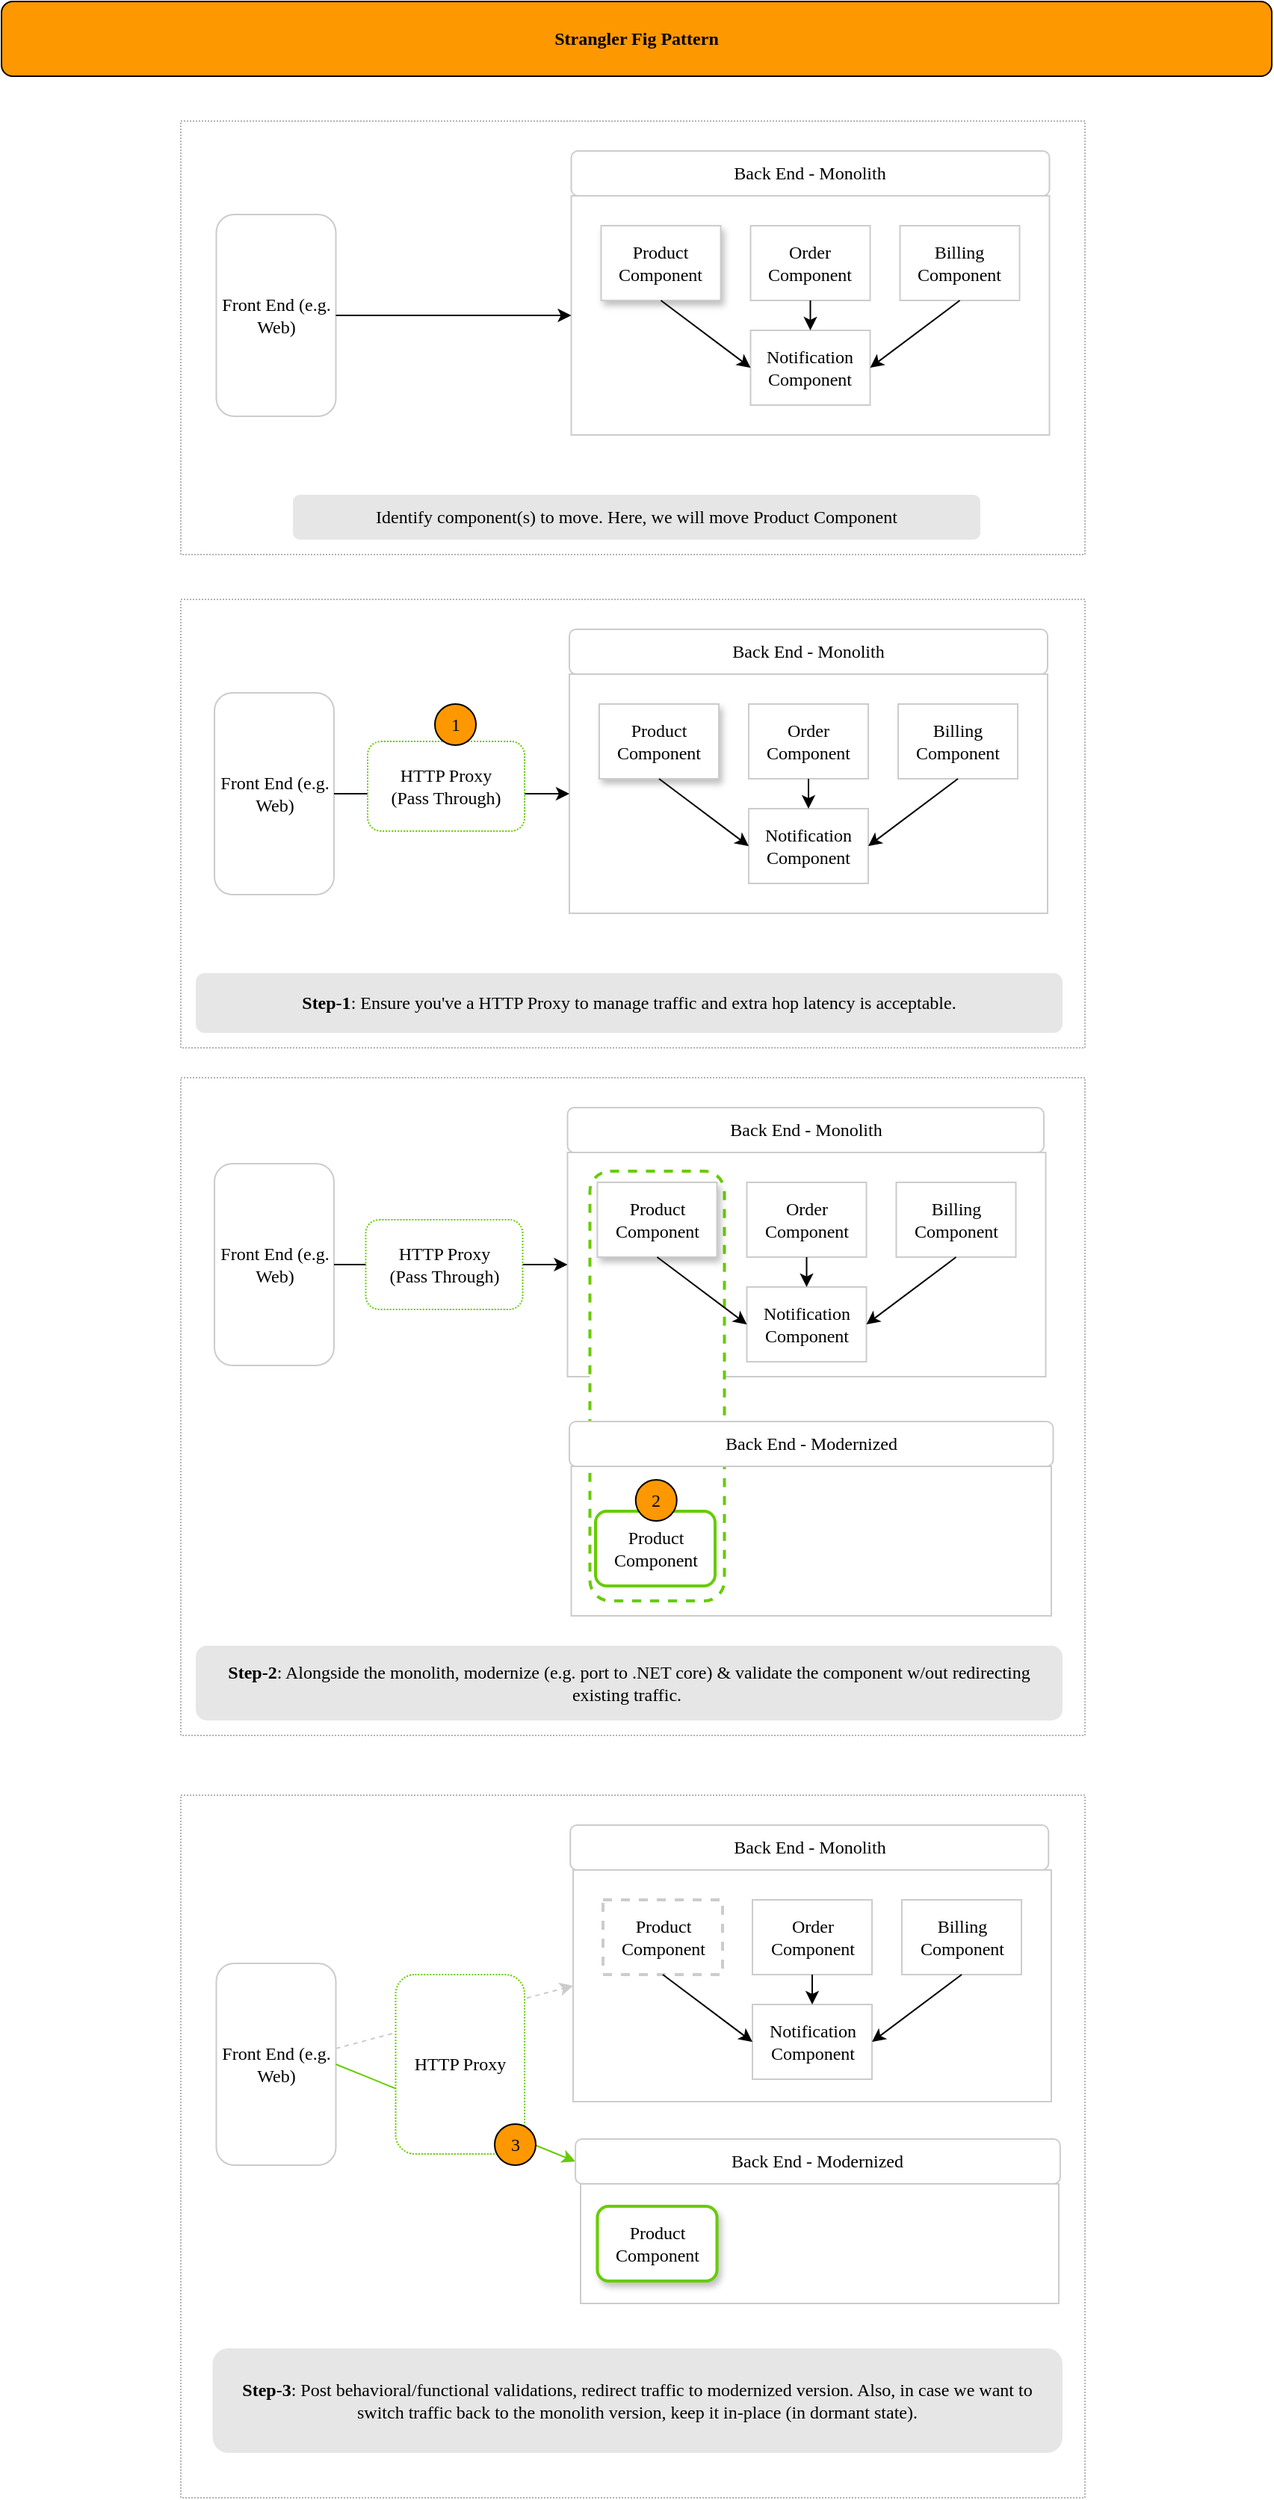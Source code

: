 <mxfile version="19.0.3" type="device" pages="2"><diagram id="A56E2FRzg1J_WpSR-TdX" name="Strangler Fig"><mxGraphModel dx="1034" dy="820" grid="1" gridSize="10" guides="1" tooltips="1" connect="1" arrows="1" fold="1" page="1" pageScale="1" pageWidth="850" pageHeight="1100" math="0" shadow="0"><root><mxCell id="0"/><mxCell id="1" parent="0"/><mxCell id="nzpVo-MvLn8j6ytBCN_E-132" value="" style="rounded=0;whiteSpace=wrap;html=1;strokeColor=#B3B3B3;fillColor=default;strokeWidth=1;dashed=1;dashPattern=1 1;shadow=0;fontFamily=Verdana;perimeterSpacing=0;" parent="1" vertex="1"><mxGeometry x="120" y="1200" width="605" height="470" as="geometry"/></mxCell><mxCell id="nzpVo-MvLn8j6ytBCN_E-109" value="" style="rounded=0;whiteSpace=wrap;html=1;strokeColor=#B3B3B3;fillColor=default;strokeWidth=1;dashed=1;dashPattern=1 1;shadow=0;fontFamily=Verdana;" parent="1" vertex="1"><mxGeometry x="120" y="720" width="605" height="440" as="geometry"/></mxCell><mxCell id="nzpVo-MvLn8j6ytBCN_E-110" value="" style="rounded=0;whiteSpace=wrap;html=1;strokeColor=#CCCCCC;fontFamily=Verdana;" parent="1" vertex="1"><mxGeometry x="378.75" y="770" width="320" height="150" as="geometry"/></mxCell><mxCell id="nzpVo-MvLn8j6ytBCN_E-123" value="" style="rounded=0;whiteSpace=wrap;html=1;strokeColor=#CCCCCC;shadow=0;strokeWidth=1;fontFamily=Verdana;" parent="1" vertex="1"><mxGeometry x="381.25" y="980" width="321.25" height="100" as="geometry"/></mxCell><mxCell id="nzpVo-MvLn8j6ytBCN_E-150" value="" style="rounded=1;whiteSpace=wrap;html=1;shadow=0;dashed=1;strokeColor=#66CC00;strokeWidth=2;fillColor=default;rotation=0;fontFamily=Verdana;" parent="1" vertex="1"><mxGeometry x="393.75" y="782.5" width="90" height="287.5" as="geometry"/></mxCell><mxCell id="nzpVo-MvLn8j6ytBCN_E-16" value="" style="rounded=0;whiteSpace=wrap;html=1;strokeColor=#B3B3B3;fillColor=default;strokeWidth=1;dashed=1;dashPattern=1 1;shadow=0;fontFamily=Verdana;" parent="1" vertex="1"><mxGeometry x="120" y="80" width="605" height="290" as="geometry"/></mxCell><mxCell id="nzpVo-MvLn8j6ytBCN_E-5" value="" style="rounded=0;whiteSpace=wrap;html=1;strokeColor=#CCCCCC;fontFamily=Verdana;" parent="1" vertex="1"><mxGeometry x="381.25" y="130" width="320" height="160" as="geometry"/></mxCell><mxCell id="nzpVo-MvLn8j6ytBCN_E-1" value="Strangler Fig Pattern" style="rounded=1;whiteSpace=wrap;html=1;fontStyle=1;fillColor=#FE9800;fontFamily=Verdana;" parent="1" vertex="1"><mxGeometry width="850" height="50" as="geometry"/></mxCell><mxCell id="nzpVo-MvLn8j6ytBCN_E-4" value="Front End (e.g. Web)" style="text;html=1;strokeColor=#CCCCCC;fillColor=default;align=center;verticalAlign=middle;whiteSpace=wrap;rounded=1;shadow=0;fontFamily=Verdana;" parent="1" vertex="1"><mxGeometry x="143.75" y="142.5" width="80" height="135" as="geometry"/></mxCell><mxCell id="nzpVo-MvLn8j6ytBCN_E-6" value="Back End - Monolith" style="text;html=1;strokeColor=#CCCCCC;fillColor=default;align=center;verticalAlign=middle;whiteSpace=wrap;rounded=1;shadow=0;fontFamily=Verdana;" parent="1" vertex="1"><mxGeometry x="381.25" y="100" width="320" height="30" as="geometry"/></mxCell><mxCell id="nzpVo-MvLn8j6ytBCN_E-9" value="Product Component" style="rounded=0;whiteSpace=wrap;html=1;strokeColor=#CCCCCC;fillColor=default;shadow=1;fontFamily=Verdana;" parent="1" vertex="1"><mxGeometry x="401.25" y="150" width="80" height="50" as="geometry"/></mxCell><mxCell id="nzpVo-MvLn8j6ytBCN_E-10" value="Order Component" style="rounded=0;whiteSpace=wrap;html=1;strokeColor=#CCCCCC;fillColor=default;fontFamily=Verdana;" parent="1" vertex="1"><mxGeometry x="501.25" y="150" width="80" height="50" as="geometry"/></mxCell><mxCell id="nzpVo-MvLn8j6ytBCN_E-11" value="Billing Component" style="rounded=0;whiteSpace=wrap;html=1;strokeColor=#CCCCCC;fillColor=default;fontFamily=Verdana;" parent="1" vertex="1"><mxGeometry x="601.25" y="150" width="80" height="50" as="geometry"/></mxCell><mxCell id="nzpVo-MvLn8j6ytBCN_E-12" value="Notification Component" style="rounded=0;whiteSpace=wrap;html=1;strokeColor=#CCCCCC;fillColor=default;fontFamily=Verdana;" parent="1" vertex="1"><mxGeometry x="501.25" y="220" width="80" height="50" as="geometry"/></mxCell><mxCell id="nzpVo-MvLn8j6ytBCN_E-13" value="" style="endArrow=classic;html=1;rounded=0;exitX=0.5;exitY=1;exitDx=0;exitDy=0;entryX=0;entryY=0.5;entryDx=0;entryDy=0;fontFamily=Verdana;" parent="1" source="nzpVo-MvLn8j6ytBCN_E-9" target="nzpVo-MvLn8j6ytBCN_E-12" edge="1"><mxGeometry width="50" height="50" relative="1" as="geometry"><mxPoint x="421.25" y="260" as="sourcePoint"/><mxPoint x="471.25" y="210" as="targetPoint"/></mxGeometry></mxCell><mxCell id="nzpVo-MvLn8j6ytBCN_E-14" value="" style="endArrow=classic;html=1;rounded=0;exitX=0.5;exitY=1;exitDx=0;exitDy=0;entryX=0.5;entryY=0;entryDx=0;entryDy=0;fontFamily=Verdana;" parent="1" source="nzpVo-MvLn8j6ytBCN_E-10" target="nzpVo-MvLn8j6ytBCN_E-12" edge="1"><mxGeometry width="50" height="50" relative="1" as="geometry"><mxPoint x="451.25" y="210" as="sourcePoint"/><mxPoint x="511.25" y="255" as="targetPoint"/></mxGeometry></mxCell><mxCell id="nzpVo-MvLn8j6ytBCN_E-15" value="" style="endArrow=classic;html=1;rounded=0;exitX=0.5;exitY=1;exitDx=0;exitDy=0;entryX=1;entryY=0.5;entryDx=0;entryDy=0;fontFamily=Verdana;" parent="1" source="nzpVo-MvLn8j6ytBCN_E-11" target="nzpVo-MvLn8j6ytBCN_E-12" edge="1"><mxGeometry width="50" height="50" relative="1" as="geometry"><mxPoint x="451.25" y="210" as="sourcePoint"/><mxPoint x="511.25" y="255" as="targetPoint"/></mxGeometry></mxCell><mxCell id="nzpVo-MvLn8j6ytBCN_E-19" value="" style="endArrow=classic;html=1;rounded=0;entryX=0;entryY=0.5;entryDx=0;entryDy=0;exitX=1;exitY=0.5;exitDx=0;exitDy=0;fontFamily=Verdana;" parent="1" source="nzpVo-MvLn8j6ytBCN_E-4" target="nzpVo-MvLn8j6ytBCN_E-5" edge="1"><mxGeometry width="50" height="50" relative="1" as="geometry"><mxPoint x="281.25" y="160" as="sourcePoint"/><mxPoint x="503.75" y="215" as="targetPoint"/></mxGeometry></mxCell><mxCell id="nzpVo-MvLn8j6ytBCN_E-95" value="" style="rounded=0;whiteSpace=wrap;html=1;strokeColor=#B3B3B3;fillColor=default;strokeWidth=1;dashed=1;dashPattern=1 1;shadow=0;fontFamily=Verdana;" parent="1" vertex="1"><mxGeometry x="120" y="400" width="605" height="300" as="geometry"/></mxCell><mxCell id="nzpVo-MvLn8j6ytBCN_E-96" value="" style="rounded=0;whiteSpace=wrap;html=1;strokeColor=#CCCCCC;fontFamily=Verdana;" parent="1" vertex="1"><mxGeometry x="380" y="450" width="320" height="160" as="geometry"/></mxCell><mxCell id="nzpVo-MvLn8j6ytBCN_E-97" value="Front End (e.g. Web)" style="text;html=1;strokeColor=#CCCCCC;fillColor=default;align=center;verticalAlign=middle;whiteSpace=wrap;rounded=1;shadow=0;fontFamily=Verdana;" parent="1" vertex="1"><mxGeometry x="142.5" y="462.5" width="80" height="135" as="geometry"/></mxCell><mxCell id="nzpVo-MvLn8j6ytBCN_E-98" value="Back End - Monolith" style="text;html=1;strokeColor=#CCCCCC;fillColor=default;align=center;verticalAlign=middle;whiteSpace=wrap;rounded=1;shadow=0;fontFamily=Verdana;" parent="1" vertex="1"><mxGeometry x="380" y="420" width="320" height="30" as="geometry"/></mxCell><mxCell id="nzpVo-MvLn8j6ytBCN_E-99" value="Product Component" style="rounded=0;whiteSpace=wrap;html=1;strokeColor=#CCCCCC;fillColor=default;shadow=1;fontFamily=Verdana;" parent="1" vertex="1"><mxGeometry x="400" y="470" width="80" height="50" as="geometry"/></mxCell><mxCell id="nzpVo-MvLn8j6ytBCN_E-100" value="Order Component" style="rounded=0;whiteSpace=wrap;html=1;strokeColor=#CCCCCC;fillColor=default;fontFamily=Verdana;" parent="1" vertex="1"><mxGeometry x="500" y="470" width="80" height="50" as="geometry"/></mxCell><mxCell id="nzpVo-MvLn8j6ytBCN_E-101" value="Billing Component" style="rounded=0;whiteSpace=wrap;html=1;strokeColor=#CCCCCC;fillColor=default;fontFamily=Verdana;" parent="1" vertex="1"><mxGeometry x="600" y="470" width="80" height="50" as="geometry"/></mxCell><mxCell id="nzpVo-MvLn8j6ytBCN_E-102" value="Notification Component" style="rounded=0;whiteSpace=wrap;html=1;strokeColor=#CCCCCC;fillColor=default;fontFamily=Verdana;" parent="1" vertex="1"><mxGeometry x="500" y="540" width="80" height="50" as="geometry"/></mxCell><mxCell id="nzpVo-MvLn8j6ytBCN_E-103" value="" style="endArrow=classic;html=1;rounded=0;exitX=0.5;exitY=1;exitDx=0;exitDy=0;entryX=0;entryY=0.5;entryDx=0;entryDy=0;fontFamily=Verdana;" parent="1" source="nzpVo-MvLn8j6ytBCN_E-99" target="nzpVo-MvLn8j6ytBCN_E-102" edge="1"><mxGeometry width="50" height="50" relative="1" as="geometry"><mxPoint x="420" y="580" as="sourcePoint"/><mxPoint x="470" y="530" as="targetPoint"/></mxGeometry></mxCell><mxCell id="nzpVo-MvLn8j6ytBCN_E-104" value="" style="endArrow=classic;html=1;rounded=0;exitX=0.5;exitY=1;exitDx=0;exitDy=0;entryX=0.5;entryY=0;entryDx=0;entryDy=0;fontFamily=Verdana;" parent="1" source="nzpVo-MvLn8j6ytBCN_E-100" target="nzpVo-MvLn8j6ytBCN_E-102" edge="1"><mxGeometry width="50" height="50" relative="1" as="geometry"><mxPoint x="450" y="530" as="sourcePoint"/><mxPoint x="510" y="575" as="targetPoint"/></mxGeometry></mxCell><mxCell id="nzpVo-MvLn8j6ytBCN_E-105" value="" style="endArrow=classic;html=1;rounded=0;exitX=0.5;exitY=1;exitDx=0;exitDy=0;entryX=1;entryY=0.5;entryDx=0;entryDy=0;fontFamily=Verdana;" parent="1" source="nzpVo-MvLn8j6ytBCN_E-101" target="nzpVo-MvLn8j6ytBCN_E-102" edge="1"><mxGeometry width="50" height="50" relative="1" as="geometry"><mxPoint x="450" y="530" as="sourcePoint"/><mxPoint x="510" y="575" as="targetPoint"/></mxGeometry></mxCell><mxCell id="nzpVo-MvLn8j6ytBCN_E-107" value="" style="endArrow=classic;html=1;rounded=0;entryX=0;entryY=0.5;entryDx=0;entryDy=0;startArrow=none;fontFamily=Verdana;" parent="1" source="nzpVo-MvLn8j6ytBCN_E-97" target="nzpVo-MvLn8j6ytBCN_E-96" edge="1"><mxGeometry width="50" height="50" relative="1" as="geometry"><mxPoint x="348.75" y="530" as="sourcePoint"/><mxPoint x="522.5" y="535" as="targetPoint"/></mxGeometry></mxCell><mxCell id="nzpVo-MvLn8j6ytBCN_E-60" value="HTTP Proxy&lt;br&gt;(Pass Through)" style="rounded=1;whiteSpace=wrap;html=1;shadow=0;dashed=1;strokeColor=#66CC00;strokeWidth=1;fillColor=default;rotation=0;dashPattern=1 1;fontFamily=Verdana;" parent="1" vertex="1"><mxGeometry x="245" y="495" width="105" height="60" as="geometry"/></mxCell><mxCell id="nzpVo-MvLn8j6ytBCN_E-111" value="Front End (e.g. Web)" style="text;html=1;strokeColor=#CCCCCC;fillColor=default;align=center;verticalAlign=middle;whiteSpace=wrap;rounded=1;shadow=0;fontFamily=Verdana;" parent="1" vertex="1"><mxGeometry x="142.5" y="777.5" width="80" height="135" as="geometry"/></mxCell><mxCell id="nzpVo-MvLn8j6ytBCN_E-112" value="Back End - Monolith" style="text;html=1;strokeColor=#CCCCCC;fillColor=default;align=center;verticalAlign=middle;whiteSpace=wrap;rounded=1;shadow=0;fontFamily=Verdana;" parent="1" vertex="1"><mxGeometry x="378.75" y="740" width="318.75" height="30" as="geometry"/></mxCell><mxCell id="nzpVo-MvLn8j6ytBCN_E-113" value="Product Component" style="rounded=0;whiteSpace=wrap;html=1;strokeColor=#CCCCCC;fillColor=default;shadow=1;fontFamily=Verdana;" parent="1" vertex="1"><mxGeometry x="398.75" y="790" width="80" height="50" as="geometry"/></mxCell><mxCell id="nzpVo-MvLn8j6ytBCN_E-114" value="Order Component" style="rounded=0;whiteSpace=wrap;html=1;strokeColor=#CCCCCC;fillColor=default;fontFamily=Verdana;" parent="1" vertex="1"><mxGeometry x="498.75" y="790" width="80" height="50" as="geometry"/></mxCell><mxCell id="nzpVo-MvLn8j6ytBCN_E-115" value="Billing Component" style="rounded=0;whiteSpace=wrap;html=1;strokeColor=#CCCCCC;fillColor=default;fontFamily=Verdana;" parent="1" vertex="1"><mxGeometry x="598.75" y="790" width="80" height="50" as="geometry"/></mxCell><mxCell id="nzpVo-MvLn8j6ytBCN_E-116" value="Notification Component" style="rounded=0;whiteSpace=wrap;html=1;strokeColor=#CCCCCC;fillColor=default;fontFamily=Verdana;" parent="1" vertex="1"><mxGeometry x="498.75" y="860" width="80" height="50" as="geometry"/></mxCell><mxCell id="nzpVo-MvLn8j6ytBCN_E-117" value="" style="endArrow=classic;html=1;rounded=0;exitX=0.5;exitY=1;exitDx=0;exitDy=0;entryX=0;entryY=0.5;entryDx=0;entryDy=0;fontFamily=Verdana;" parent="1" source="nzpVo-MvLn8j6ytBCN_E-113" target="nzpVo-MvLn8j6ytBCN_E-116" edge="1"><mxGeometry width="50" height="50" relative="1" as="geometry"><mxPoint x="418.75" y="900" as="sourcePoint"/><mxPoint x="468.75" y="850" as="targetPoint"/></mxGeometry></mxCell><mxCell id="nzpVo-MvLn8j6ytBCN_E-118" value="" style="endArrow=classic;html=1;rounded=0;exitX=0.5;exitY=1;exitDx=0;exitDy=0;entryX=0.5;entryY=0;entryDx=0;entryDy=0;fontFamily=Verdana;" parent="1" source="nzpVo-MvLn8j6ytBCN_E-114" target="nzpVo-MvLn8j6ytBCN_E-116" edge="1"><mxGeometry width="50" height="50" relative="1" as="geometry"><mxPoint x="448.75" y="850" as="sourcePoint"/><mxPoint x="508.75" y="895" as="targetPoint"/></mxGeometry></mxCell><mxCell id="nzpVo-MvLn8j6ytBCN_E-119" value="" style="endArrow=classic;html=1;rounded=0;exitX=0.5;exitY=1;exitDx=0;exitDy=0;entryX=1;entryY=0.5;entryDx=0;entryDy=0;fontFamily=Verdana;" parent="1" source="nzpVo-MvLn8j6ytBCN_E-115" target="nzpVo-MvLn8j6ytBCN_E-116" edge="1"><mxGeometry width="50" height="50" relative="1" as="geometry"><mxPoint x="448.75" y="850" as="sourcePoint"/><mxPoint x="508.75" y="895" as="targetPoint"/></mxGeometry></mxCell><mxCell id="nzpVo-MvLn8j6ytBCN_E-121" value="" style="endArrow=classic;html=1;rounded=0;entryX=0;entryY=0.5;entryDx=0;entryDy=0;startArrow=none;fontFamily=Verdana;" parent="1" source="nzpVo-MvLn8j6ytBCN_E-111" target="nzpVo-MvLn8j6ytBCN_E-110" edge="1"><mxGeometry width="50" height="50" relative="1" as="geometry"><mxPoint x="347.5" y="850" as="sourcePoint"/><mxPoint x="521.25" y="855" as="targetPoint"/></mxGeometry></mxCell><mxCell id="nzpVo-MvLn8j6ytBCN_E-122" value="HTTP Proxy&lt;br&gt;(Pass Through)" style="rounded=1;whiteSpace=wrap;html=1;shadow=0;dashed=1;strokeColor=#66CC00;strokeWidth=1;fillColor=default;rotation=0;dashPattern=1 1;fontFamily=Verdana;" parent="1" vertex="1"><mxGeometry x="243.75" y="815" width="105" height="60" as="geometry"/></mxCell><mxCell id="nzpVo-MvLn8j6ytBCN_E-125" value="Product Component" style="rounded=1;whiteSpace=wrap;html=1;strokeColor=#66CC00;fillColor=default;shadow=0;strokeWidth=2;fontFamily=Verdana;" parent="1" vertex="1"><mxGeometry x="397.5" y="1010" width="80" height="50" as="geometry"/></mxCell><mxCell id="nzpVo-MvLn8j6ytBCN_E-133" value="" style="rounded=0;whiteSpace=wrap;html=1;strokeColor=#CCCCCC;fontFamily=Verdana;" parent="1" vertex="1"><mxGeometry x="382.5" y="1250" width="320" height="155" as="geometry"/></mxCell><mxCell id="nzpVo-MvLn8j6ytBCN_E-134" value="Front End (e.g. Web)" style="text;html=1;strokeColor=#CCCCCC;fillColor=default;align=center;verticalAlign=middle;whiteSpace=wrap;rounded=1;shadow=0;fontFamily=Verdana;" parent="1" vertex="1"><mxGeometry x="143.75" y="1312.5" width="80" height="135" as="geometry"/></mxCell><mxCell id="nzpVo-MvLn8j6ytBCN_E-135" value="Back End - Monolith" style="text;html=1;strokeColor=#CCCCCC;fillColor=default;align=center;verticalAlign=middle;whiteSpace=wrap;rounded=1;shadow=0;fontFamily=Verdana;" parent="1" vertex="1"><mxGeometry x="380.62" y="1220" width="320" height="30" as="geometry"/></mxCell><mxCell id="nzpVo-MvLn8j6ytBCN_E-136" value="Product Component" style="rounded=0;whiteSpace=wrap;html=1;strokeColor=#CCCCCC;fillColor=default;dashed=1;strokeWidth=2;fontFamily=Verdana;" parent="1" vertex="1"><mxGeometry x="402.5" y="1270" width="80" height="50" as="geometry"/></mxCell><mxCell id="nzpVo-MvLn8j6ytBCN_E-137" value="Order Component" style="rounded=0;whiteSpace=wrap;html=1;strokeColor=#CCCCCC;fillColor=default;fontFamily=Verdana;" parent="1" vertex="1"><mxGeometry x="502.5" y="1270" width="80" height="50" as="geometry"/></mxCell><mxCell id="nzpVo-MvLn8j6ytBCN_E-138" value="Billing Component" style="rounded=0;whiteSpace=wrap;html=1;strokeColor=#CCCCCC;fillColor=default;fontFamily=Verdana;" parent="1" vertex="1"><mxGeometry x="602.5" y="1270" width="80" height="50" as="geometry"/></mxCell><mxCell id="nzpVo-MvLn8j6ytBCN_E-139" value="Notification Component" style="rounded=0;whiteSpace=wrap;html=1;strokeColor=#CCCCCC;fillColor=default;fontFamily=Verdana;" parent="1" vertex="1"><mxGeometry x="502.5" y="1340" width="80" height="50" as="geometry"/></mxCell><mxCell id="nzpVo-MvLn8j6ytBCN_E-140" value="" style="endArrow=classic;html=1;rounded=0;exitX=0.5;exitY=1;exitDx=0;exitDy=0;entryX=0;entryY=0.5;entryDx=0;entryDy=0;fontFamily=Verdana;" parent="1" source="nzpVo-MvLn8j6ytBCN_E-136" target="nzpVo-MvLn8j6ytBCN_E-139" edge="1"><mxGeometry width="50" height="50" relative="1" as="geometry"><mxPoint x="422.5" y="1380" as="sourcePoint"/><mxPoint x="472.5" y="1330" as="targetPoint"/></mxGeometry></mxCell><mxCell id="nzpVo-MvLn8j6ytBCN_E-141" value="" style="endArrow=classic;html=1;rounded=0;exitX=0.5;exitY=1;exitDx=0;exitDy=0;entryX=0.5;entryY=0;entryDx=0;entryDy=0;fontFamily=Verdana;" parent="1" source="nzpVo-MvLn8j6ytBCN_E-137" target="nzpVo-MvLn8j6ytBCN_E-139" edge="1"><mxGeometry width="50" height="50" relative="1" as="geometry"><mxPoint x="452.5" y="1330" as="sourcePoint"/><mxPoint x="512.5" y="1375" as="targetPoint"/></mxGeometry></mxCell><mxCell id="nzpVo-MvLn8j6ytBCN_E-142" value="" style="endArrow=classic;html=1;rounded=0;exitX=0.5;exitY=1;exitDx=0;exitDy=0;entryX=1;entryY=0.5;entryDx=0;entryDy=0;fontFamily=Verdana;" parent="1" source="nzpVo-MvLn8j6ytBCN_E-138" target="nzpVo-MvLn8j6ytBCN_E-139" edge="1"><mxGeometry width="50" height="50" relative="1" as="geometry"><mxPoint x="452.5" y="1330" as="sourcePoint"/><mxPoint x="512.5" y="1375" as="targetPoint"/></mxGeometry></mxCell><mxCell id="nzpVo-MvLn8j6ytBCN_E-144" value="" style="endArrow=classic;html=1;rounded=0;entryX=0;entryY=0.5;entryDx=0;entryDy=0;startArrow=none;fontFamily=Verdana;dashed=1;strokeColor=#CCCCCC;" parent="1" source="nzpVo-MvLn8j6ytBCN_E-134" target="nzpVo-MvLn8j6ytBCN_E-133" edge="1"><mxGeometry width="50" height="50" relative="1" as="geometry"><mxPoint x="351.25" y="1330" as="sourcePoint"/><mxPoint x="525" y="1335" as="targetPoint"/></mxGeometry></mxCell><mxCell id="nzpVo-MvLn8j6ytBCN_E-146" value="" style="rounded=0;whiteSpace=wrap;html=1;strokeColor=#CCCCCC;shadow=0;strokeWidth=1;fontFamily=Verdana;" parent="1" vertex="1"><mxGeometry x="387.5" y="1460" width="320" height="80" as="geometry"/></mxCell><mxCell id="nzpVo-MvLn8j6ytBCN_E-148" value="Product Component" style="rounded=1;whiteSpace=wrap;html=1;strokeColor=#66CC00;fillColor=default;shadow=1;strokeWidth=2;fontFamily=Verdana;" parent="1" vertex="1"><mxGeometry x="398.75" y="1475" width="80" height="50" as="geometry"/></mxCell><mxCell id="nzpVo-MvLn8j6ytBCN_E-149" value="" style="endArrow=classic;html=1;rounded=1;exitX=1;exitY=0.5;exitDx=0;exitDy=0;entryX=0;entryY=0.5;entryDx=0;entryDy=0;fontFamily=Verdana;fontSize=12;fillColor=default;strokeColor=#66CC00;shadow=0;strokeWidth=1;" parent="1" source="nzpVo-MvLn8j6ytBCN_E-134" target="nzpVo-MvLn8j6ytBCN_E-147" edge="1"><mxGeometry width="50" height="50" relative="1" as="geometry"><mxPoint x="383.75" y="1322.5" as="sourcePoint"/><mxPoint x="433.75" y="1272.5" as="targetPoint"/></mxGeometry></mxCell><mxCell id="nzpVo-MvLn8j6ytBCN_E-145" value="HTTP Proxy" style="rounded=1;whiteSpace=wrap;html=1;shadow=0;dashed=1;strokeColor=#66CC00;strokeWidth=1;fillColor=default;rotation=0;dashPattern=1 1;fontFamily=Verdana;" parent="1" vertex="1"><mxGeometry x="263.75" y="1320" width="86.25" height="120" as="geometry"/></mxCell><mxCell id="nzpVo-MvLn8j6ytBCN_E-124" value="Back End - Modernized" style="text;html=1;strokeColor=#CCCCCC;fillColor=default;align=center;verticalAlign=middle;whiteSpace=wrap;rounded=1;shadow=0;strokeWidth=1;fontFamily=Verdana;" parent="1" vertex="1"><mxGeometry x="380" y="950" width="323.75" height="30" as="geometry"/></mxCell><mxCell id="nzpVo-MvLn8j6ytBCN_E-170" value="Identify component(s) to move. Here, we will move Product Component" style="text;html=1;strokeColor=none;fillColor=#E6E6E6;align=center;verticalAlign=middle;whiteSpace=wrap;rounded=1;shadow=0;perimeterSpacing=0;spacing=7;fontFamily=Verdana;" parent="1" vertex="1"><mxGeometry x="195" y="330" width="460" height="30" as="geometry"/></mxCell><mxCell id="nzpVo-MvLn8j6ytBCN_E-171" value="&lt;b&gt;Step-1&lt;/b&gt;: Ensure you've a HTTP Proxy to manage traffic and extra hop latency is acceptable." style="text;html=1;strokeColor=none;fillColor=#E6E6E6;align=center;verticalAlign=middle;whiteSpace=wrap;rounded=1;shadow=0;perimeterSpacing=0;spacing=7;fontFamily=Verdana;" parent="1" vertex="1"><mxGeometry x="130" y="650" width="580" height="40" as="geometry"/></mxCell><mxCell id="nzpVo-MvLn8j6ytBCN_E-172" value="&lt;b&gt;Step-2&lt;/b&gt;: Alongside the monolith, modernize (e.g. port to .NET core) &amp;amp; validate the component w/out redirecting existing traffic.&amp;nbsp;" style="text;html=1;strokeColor=none;fillColor=#E6E6E6;align=center;verticalAlign=middle;whiteSpace=wrap;rounded=1;shadow=0;perimeterSpacing=0;spacing=7;fontFamily=Verdana;" parent="1" vertex="1"><mxGeometry x="130" y="1100" width="580" height="50" as="geometry"/></mxCell><mxCell id="nzpVo-MvLn8j6ytBCN_E-173" value="&lt;b&gt;Step-3&lt;/b&gt;: Post behavioral/functional validations, redirect traffic to modernized version. Also, in case we want to switch traffic back to the monolith version, keep it in-place (in dormant state)." style="text;html=1;strokeColor=none;fillColor=#E6E6E6;align=center;verticalAlign=middle;whiteSpace=wrap;rounded=1;shadow=0;perimeterSpacing=0;spacing=7;fontFamily=Verdana;" parent="1" vertex="1"><mxGeometry x="141.25" y="1570" width="568.75" height="70" as="geometry"/></mxCell><mxCell id="nzpVo-MvLn8j6ytBCN_E-147" value="Back End - Modernized" style="text;html=1;strokeColor=#CCCCCC;fillColor=default;align=center;verticalAlign=middle;whiteSpace=wrap;rounded=1;shadow=0;strokeWidth=1;fontFamily=Verdana;" parent="1" vertex="1"><mxGeometry x="384.05" y="1430" width="324.38" height="30" as="geometry"/></mxCell><mxCell id="c-JZIAsabzgraN1TJDw7-1" value="1" style="ellipse;whiteSpace=wrap;html=1;aspect=fixed;fillColor=#FE9800;fontFamily=Verdana;" parent="1" vertex="1"><mxGeometry x="290.01" y="470" width="27.5" height="27.5" as="geometry"/></mxCell><mxCell id="c-JZIAsabzgraN1TJDw7-5" value="2" style="ellipse;whiteSpace=wrap;html=1;aspect=fixed;fillColor=#FE9800;fontFamily=Verdana;" parent="1" vertex="1"><mxGeometry x="424.37" y="989" width="27.5" height="27.5" as="geometry"/></mxCell><mxCell id="c-JZIAsabzgraN1TJDw7-6" value="3" style="ellipse;whiteSpace=wrap;html=1;aspect=fixed;fillColor=#FE9800;fontFamily=Verdana;" parent="1" vertex="1"><mxGeometry x="330" y="1420" width="27.5" height="27.5" as="geometry"/></mxCell></root></mxGraphModel></diagram><diagram id="WiudZtpzdXa3deY-sNFt" name="Branch-by-Abstraction"><mxGraphModel dx="934" dy="965" grid="1" gridSize="10" guides="1" tooltips="1" connect="1" arrows="1" fold="1" page="1" pageScale="1" pageWidth="850" pageHeight="1100" math="0" shadow="0"><root><mxCell id="0"/><mxCell id="1" parent="0"/><mxCell id="VO5KMswcar0DzC5CecSN-1" value="" style="rounded=0;whiteSpace=wrap;html=1;strokeColor=#B3B3B3;fillColor=default;strokeWidth=1;dashed=1;dashPattern=1 1;shadow=0;fontFamily=Verdana;" parent="1" vertex="1"><mxGeometry x="120" y="80" width="605" height="290" as="geometry"/></mxCell><mxCell id="VO5KMswcar0DzC5CecSN-2" value="" style="rounded=0;whiteSpace=wrap;html=1;strokeColor=#CCCCCC;fontFamily=Verdana;" parent="1" vertex="1"><mxGeometry x="381.25" y="130" width="320" height="220" as="geometry"/></mxCell><mxCell id="VO5KMswcar0DzC5CecSN-3" value="Branch by Abstractions Pattern" style="rounded=1;whiteSpace=wrap;html=1;fontStyle=1;fillColor=#FE9800;fontFamily=Verdana;" parent="1" vertex="1"><mxGeometry width="850" height="50" as="geometry"/></mxCell><mxCell id="VO5KMswcar0DzC5CecSN-4" value="Front End (e.g. Web)" style="text;html=1;strokeColor=#CCCCCC;fillColor=default;align=center;verticalAlign=middle;whiteSpace=wrap;rounded=1;shadow=0;fontFamily=Verdana;" parent="1" vertex="1"><mxGeometry x="143.75" y="172.5" width="80" height="135" as="geometry"/></mxCell><mxCell id="VO5KMswcar0DzC5CecSN-5" value="Back End - Monolith" style="text;html=1;strokeColor=#CCCCCC;fillColor=default;align=center;verticalAlign=middle;whiteSpace=wrap;rounded=1;shadow=0;fontFamily=Verdana;" parent="1" vertex="1"><mxGeometry x="381.25" y="100" width="320" height="30" as="geometry"/></mxCell><mxCell id="VO5KMswcar0DzC5CecSN-6" value="Product Component" style="rounded=0;whiteSpace=wrap;html=1;strokeColor=#CCCCCC;fillColor=default;shadow=0;fontFamily=Verdana;" parent="1" vertex="1"><mxGeometry x="401.25" y="145" width="80" height="50" as="geometry"/></mxCell><mxCell id="VO5KMswcar0DzC5CecSN-7" value="Order Component" style="rounded=0;whiteSpace=wrap;html=1;strokeColor=#CCCCCC;fillColor=default;fontFamily=Verdana;" parent="1" vertex="1"><mxGeometry x="501.25" y="145" width="80" height="50" as="geometry"/></mxCell><mxCell id="VO5KMswcar0DzC5CecSN-8" value="Billing Component" style="rounded=0;whiteSpace=wrap;html=1;strokeColor=#CCCCCC;fillColor=default;fontFamily=Verdana;" parent="1" vertex="1"><mxGeometry x="601.25" y="145" width="80" height="50" as="geometry"/></mxCell><mxCell id="VO5KMswcar0DzC5CecSN-9" value="Notification Component" style="rounded=0;whiteSpace=wrap;html=1;strokeColor=#CCCCCC;fillColor=default;fontFamily=Verdana;" parent="1" vertex="1"><mxGeometry x="430" y="270" width="80" height="50" as="geometry"/></mxCell><mxCell id="VO5KMswcar0DzC5CecSN-10" value="" style="endArrow=classic;html=1;rounded=0;exitX=0.25;exitY=1;exitDx=0;exitDy=0;entryX=0;entryY=0;entryDx=0;entryDy=0;fontFamily=Verdana;" parent="1" source="VO5KMswcar0DzC5CecSN-6" target="VO5KMswcar0DzC5CecSN-9" edge="1"><mxGeometry width="50" height="50" relative="1" as="geometry"><mxPoint x="441.25" y="240" as="sourcePoint"/><mxPoint x="471.25" y="250" as="targetPoint"/></mxGeometry></mxCell><mxCell id="VO5KMswcar0DzC5CecSN-11" value="" style="endArrow=classic;html=1;rounded=0;entryX=0.5;entryY=0;entryDx=0;entryDy=0;exitX=0;exitY=1;exitDx=0;exitDy=0;fontFamily=Verdana;" parent="1" source="VO5KMswcar0DzC5CecSN-7" target="VO5KMswcar0DzC5CecSN-9" edge="1"><mxGeometry width="50" height="50" relative="1" as="geometry"><mxPoint x="541.25" y="240" as="sourcePoint"/><mxPoint x="511.25" y="295" as="targetPoint"/></mxGeometry></mxCell><mxCell id="VO5KMswcar0DzC5CecSN-12" value="" style="endArrow=classic;html=1;rounded=0;exitX=0;exitY=1;exitDx=0;exitDy=0;entryX=1;entryY=0;entryDx=0;entryDy=0;fontFamily=Verdana;" parent="1" source="VO5KMswcar0DzC5CecSN-8" target="VO5KMswcar0DzC5CecSN-9" edge="1"><mxGeometry width="50" height="50" relative="1" as="geometry"><mxPoint x="641.25" y="240" as="sourcePoint"/><mxPoint x="511.25" y="295" as="targetPoint"/></mxGeometry></mxCell><mxCell id="VO5KMswcar0DzC5CecSN-13" value="" style="endArrow=classic;html=1;rounded=0;entryX=0;entryY=0.5;entryDx=0;entryDy=0;exitX=1;exitY=0.5;exitDx=0;exitDy=0;fontFamily=Verdana;" parent="1" source="VO5KMswcar0DzC5CecSN-4" target="VO5KMswcar0DzC5CecSN-2" edge="1"><mxGeometry width="50" height="50" relative="1" as="geometry"><mxPoint x="281.25" y="160" as="sourcePoint"/><mxPoint x="503.75" y="215" as="targetPoint"/></mxGeometry></mxCell><mxCell id="VO5KMswcar0DzC5CecSN-16" value="" style="ellipse;whiteSpace=wrap;html=1;shadow=0;fillColor=none;strokeColor=#66CC00;strokeWidth=2;dashed=1;fontFamily=Verdana;" parent="1" vertex="1"><mxGeometry x="410" y="217.5" width="171.25" height="25" as="geometry"/></mxCell><mxCell id="VO5KMswcar0DzC5CecSN-18" value="Calls to intercept are deeper inside the monolith" style="text;html=1;strokeColor=#66CC00;fillColor=none;align=center;verticalAlign=middle;whiteSpace=wrap;rounded=0;shadow=0;dashed=1;fontFamily=Verdana;" parent="1" vertex="1"><mxGeometry x="570" y="252.5" width="121.25" height="55" as="geometry"/></mxCell><mxCell id="VO5KMswcar0DzC5CecSN-19" value="" style="endArrow=classic;html=1;rounded=0;entryX=0.5;entryY=0;entryDx=0;entryDy=0;exitX=1;exitY=0.5;exitDx=0;exitDy=0;edgeStyle=orthogonalEdgeStyle;curved=1;strokeColor=#66CC00;fontFamily=Verdana;" parent="1" source="VO5KMswcar0DzC5CecSN-16" target="VO5KMswcar0DzC5CecSN-18" edge="1"><mxGeometry width="50" height="50" relative="1" as="geometry"><mxPoint x="400" y="260" as="sourcePoint"/><mxPoint x="450" y="210" as="targetPoint"/><Array as="points"><mxPoint x="581" y="220"/><mxPoint x="631" y="220"/></Array></mxGeometry></mxCell><mxCell id="jUyzxADDjlmN7UR3JT8M-2" value="" style="endArrow=none;dashed=1;html=1;dashPattern=1 3;strokeWidth=2;rounded=0;fontFamily=Verdana;curved=1;entryX=0;entryY=0.5;entryDx=0;entryDy=0;exitX=1;exitY=0.5;exitDx=0;exitDy=0;" parent="1" source="VO5KMswcar0DzC5CecSN-9" target="VO5KMswcar0DzC5CecSN-18" edge="1"><mxGeometry width="50" height="50" relative="1" as="geometry"><mxPoint x="420" y="370" as="sourcePoint"/><mxPoint x="470" y="320" as="targetPoint"/></mxGeometry></mxCell><mxCell id="KY2gQYmNhJSrSmxF5oyY-2" value="" style="rounded=0;whiteSpace=wrap;html=1;strokeColor=#B3B3B3;fillColor=default;strokeWidth=1;dashed=1;dashPattern=1 1;shadow=0;fontFamily=Verdana;" parent="1" vertex="1"><mxGeometry x="122" y="1130" width="605" height="370" as="geometry"/></mxCell><mxCell id="KY2gQYmNhJSrSmxF5oyY-3" value="" style="rounded=0;whiteSpace=wrap;html=1;strokeColor=#CCCCCC;fontFamily=Verdana;" parent="1" vertex="1"><mxGeometry x="383.25" y="1180" width="320" height="250" as="geometry"/></mxCell><mxCell id="KY2gQYmNhJSrSmxF5oyY-4" value="Front End (e.g. Web)" style="text;html=1;strokeColor=#CCCCCC;fillColor=default;align=center;verticalAlign=middle;whiteSpace=wrap;rounded=1;shadow=0;fontFamily=Verdana;" parent="1" vertex="1"><mxGeometry x="145.75" y="1237.5" width="80" height="135" as="geometry"/></mxCell><mxCell id="KY2gQYmNhJSrSmxF5oyY-5" value="Back End - Monolith" style="text;html=1;strokeColor=#CCCCCC;fillColor=default;align=center;verticalAlign=middle;whiteSpace=wrap;rounded=1;shadow=0;fontFamily=Verdana;" parent="1" vertex="1"><mxGeometry x="383.25" y="1150" width="320" height="30" as="geometry"/></mxCell><mxCell id="KY2gQYmNhJSrSmxF5oyY-6" value="Product Component" style="rounded=0;whiteSpace=wrap;html=1;strokeColor=#CCCCCC;fillColor=default;shadow=0;fontFamily=Verdana;" parent="1" vertex="1"><mxGeometry x="403.25" y="1195" width="80" height="50" as="geometry"/></mxCell><mxCell id="KY2gQYmNhJSrSmxF5oyY-7" value="Order Component" style="rounded=0;whiteSpace=wrap;html=1;strokeColor=#CCCCCC;fillColor=default;fontFamily=Verdana;" parent="1" vertex="1"><mxGeometry x="503.25" y="1195" width="80" height="50" as="geometry"/></mxCell><mxCell id="KY2gQYmNhJSrSmxF5oyY-8" value="Billing Component" style="rounded=0;whiteSpace=wrap;html=1;strokeColor=#CCCCCC;fillColor=default;fontFamily=Verdana;" parent="1" vertex="1"><mxGeometry x="603.25" y="1195" width="80" height="50" as="geometry"/></mxCell><mxCell id="KY2gQYmNhJSrSmxF5oyY-9" value="Notification Component" style="rounded=0;whiteSpace=wrap;html=1;strokeColor=#000000;fillColor=default;fontFamily=Verdana;" parent="1" vertex="1"><mxGeometry x="430.38" y="1367" width="80" height="50" as="geometry"/></mxCell><mxCell id="KY2gQYmNhJSrSmxF5oyY-10" value="" style="endArrow=classic;html=1;rounded=0;exitX=0.75;exitY=1;exitDx=0;exitDy=0;entryX=0;entryY=0;entryDx=0;entryDy=0;fontFamily=Verdana;" parent="1" source="KY2gQYmNhJSrSmxF5oyY-6" target="KY2gQYmNhJSrSmxF5oyY-15" edge="1"><mxGeometry width="50" height="50" relative="1" as="geometry"><mxPoint x="443.25" y="1290" as="sourcePoint"/><mxPoint x="473.25" y="1300" as="targetPoint"/></mxGeometry></mxCell><mxCell id="KY2gQYmNhJSrSmxF5oyY-11" value="" style="endArrow=classic;html=1;rounded=0;entryX=0.5;entryY=0;entryDx=0;entryDy=0;exitX=0.5;exitY=1;exitDx=0;exitDy=0;fontFamily=Verdana;" parent="1" source="KY2gQYmNhJSrSmxF5oyY-7" target="KY2gQYmNhJSrSmxF5oyY-15" edge="1"><mxGeometry width="50" height="50" relative="1" as="geometry"><mxPoint x="543.25" y="1290" as="sourcePoint"/><mxPoint x="513.25" y="1345" as="targetPoint"/></mxGeometry></mxCell><mxCell id="KY2gQYmNhJSrSmxF5oyY-12" value="" style="endArrow=classic;html=1;rounded=0;exitX=0.25;exitY=1;exitDx=0;exitDy=0;entryX=1;entryY=0;entryDx=0;entryDy=0;fontFamily=Verdana;" parent="1" source="KY2gQYmNhJSrSmxF5oyY-8" target="KY2gQYmNhJSrSmxF5oyY-15" edge="1"><mxGeometry width="50" height="50" relative="1" as="geometry"><mxPoint x="643.25" y="1290" as="sourcePoint"/><mxPoint x="513.25" y="1345" as="targetPoint"/></mxGeometry></mxCell><mxCell id="KY2gQYmNhJSrSmxF5oyY-13" value="" style="endArrow=classic;html=1;rounded=0;entryX=0;entryY=0.5;entryDx=0;entryDy=0;exitX=1;exitY=0.5;exitDx=0;exitDy=0;fontFamily=Verdana;" parent="1" source="KY2gQYmNhJSrSmxF5oyY-4" target="KY2gQYmNhJSrSmxF5oyY-3" edge="1"><mxGeometry width="50" height="50" relative="1" as="geometry"><mxPoint x="283.25" y="1210" as="sourcePoint"/><mxPoint x="505.75" y="1265" as="targetPoint"/></mxGeometry></mxCell><mxCell id="KY2gQYmNhJSrSmxF5oyY-14" value="" style="rounded=0;orthogonalLoop=1;jettySize=auto;html=1;fontFamily=Verdana;strokeColor=#000000;endArrow=none;endFill=0;strokeWidth=1;exitX=0.25;exitY=1;exitDx=0;exitDy=0;" parent="1" source="KY2gQYmNhJSrSmxF5oyY-15" target="KY2gQYmNhJSrSmxF5oyY-9" edge="1"><mxGeometry relative="1" as="geometry"><mxPoint x="513.297" y="1342.0" as="sourcePoint"/></mxGeometry></mxCell><mxCell id="KY2gQYmNhJSrSmxF5oyY-15" value="Abstraction Layer" style="rounded=1;whiteSpace=wrap;html=1;strokeColor=#66CC00;fillColor=none;fontFamily=Verdana;shadow=0;strokeWidth=1;" parent="1" vertex="1"><mxGeometry x="498.88" y="1280" width="88.75" height="50" as="geometry"/></mxCell><mxCell id="KY2gQYmNhJSrSmxF5oyY-17" value="Modernized&lt;br&gt;Notification Component" style="rounded=1;whiteSpace=wrap;html=1;strokeColor=#66CC00;fillColor=none;fontFamily=Verdana;shadow=0;strokeWidth=1;" parent="1" vertex="1"><mxGeometry x="549.13" y="1362" width="100" height="60" as="geometry"/></mxCell><mxCell id="KY2gQYmNhJSrSmxF5oyY-18" value="" style="rounded=0;orthogonalLoop=1;jettySize=auto;html=1;fontFamily=Verdana;strokeColor=#CCCCCC;endArrow=none;endFill=0;entryX=0.5;entryY=0;entryDx=0;entryDy=0;exitX=0.75;exitY=1;exitDx=0;exitDy=0;strokeWidth=1;dashed=1;" parent="1" source="KY2gQYmNhJSrSmxF5oyY-15" target="KY2gQYmNhJSrSmxF5oyY-17" edge="1"><mxGeometry relative="1" as="geometry"><mxPoint x="556.943" y="1342.0" as="sourcePoint"/><mxPoint x="501.838" y="1377.0" as="targetPoint"/></mxGeometry></mxCell><mxCell id="KY2gQYmNhJSrSmxF5oyY-16" value="2" style="ellipse;whiteSpace=wrap;html=1;aspect=fixed;fillColor=#FE9800;fontFamily=Verdana;" parent="1" vertex="1"><mxGeometry x="628.63" y="1340" width="27.5" height="27.5" as="geometry"/></mxCell><mxCell id="og_aE-qfBFBxgnrfPF41-1" value="" style="rounded=0;whiteSpace=wrap;html=1;strokeColor=#B3B3B3;fillColor=default;strokeWidth=1;dashed=1;dashPattern=1 1;shadow=0;fontFamily=Verdana;" parent="1" vertex="1"><mxGeometry x="122" y="760" width="605" height="350" as="geometry"/></mxCell><mxCell id="og_aE-qfBFBxgnrfPF41-2" value="" style="rounded=0;whiteSpace=wrap;html=1;strokeColor=#CCCCCC;fontFamily=Verdana;" parent="1" vertex="1"><mxGeometry x="383.25" y="810" width="320" height="230" as="geometry"/></mxCell><mxCell id="og_aE-qfBFBxgnrfPF41-3" value="Front End (e.g. Web)" style="text;html=1;strokeColor=#CCCCCC;fillColor=default;align=center;verticalAlign=middle;whiteSpace=wrap;rounded=1;shadow=0;fontFamily=Verdana;" parent="1" vertex="1"><mxGeometry x="145.75" y="857.5" width="80" height="135" as="geometry"/></mxCell><mxCell id="og_aE-qfBFBxgnrfPF41-4" value="Back End - Monolith" style="text;html=1;strokeColor=#CCCCCC;fillColor=default;align=center;verticalAlign=middle;whiteSpace=wrap;rounded=1;shadow=0;fontFamily=Verdana;" parent="1" vertex="1"><mxGeometry x="383.25" y="780" width="320" height="30" as="geometry"/></mxCell><mxCell id="og_aE-qfBFBxgnrfPF41-5" value="Product Component" style="rounded=0;whiteSpace=wrap;html=1;strokeColor=#CCCCCC;fillColor=default;shadow=0;fontFamily=Verdana;" parent="1" vertex="1"><mxGeometry x="403.25" y="825" width="80" height="50" as="geometry"/></mxCell><mxCell id="og_aE-qfBFBxgnrfPF41-6" value="Order Component" style="rounded=0;whiteSpace=wrap;html=1;strokeColor=#CCCCCC;fillColor=default;fontFamily=Verdana;" parent="1" vertex="1"><mxGeometry x="503.25" y="825" width="80" height="50" as="geometry"/></mxCell><mxCell id="og_aE-qfBFBxgnrfPF41-7" value="Billing Component" style="rounded=0;whiteSpace=wrap;html=1;strokeColor=#CCCCCC;fillColor=default;fontFamily=Verdana;" parent="1" vertex="1"><mxGeometry x="603.25" y="825" width="80" height="50" as="geometry"/></mxCell><mxCell id="og_aE-qfBFBxgnrfPF41-8" value="Notification Component" style="rounded=0;whiteSpace=wrap;html=1;strokeColor=#000000;fillColor=default;fontFamily=Verdana;" parent="1" vertex="1"><mxGeometry x="503.25" y="980" width="80" height="50" as="geometry"/></mxCell><mxCell id="og_aE-qfBFBxgnrfPF41-9" value="" style="endArrow=classic;html=1;rounded=0;exitX=0.75;exitY=1;exitDx=0;exitDy=0;entryX=0;entryY=0;entryDx=0;entryDy=0;fontFamily=Verdana;" parent="1" source="og_aE-qfBFBxgnrfPF41-5" target="og_aE-qfBFBxgnrfPF41-14" edge="1"><mxGeometry width="50" height="50" relative="1" as="geometry"><mxPoint x="443.25" y="920" as="sourcePoint"/><mxPoint x="473.25" y="930" as="targetPoint"/></mxGeometry></mxCell><mxCell id="og_aE-qfBFBxgnrfPF41-10" value="" style="endArrow=classic;html=1;rounded=0;entryX=0.5;entryY=0;entryDx=0;entryDy=0;exitX=0.5;exitY=1;exitDx=0;exitDy=0;fontFamily=Verdana;" parent="1" source="og_aE-qfBFBxgnrfPF41-6" target="og_aE-qfBFBxgnrfPF41-14" edge="1"><mxGeometry width="50" height="50" relative="1" as="geometry"><mxPoint x="543.25" y="920" as="sourcePoint"/><mxPoint x="513.25" y="975" as="targetPoint"/></mxGeometry></mxCell><mxCell id="og_aE-qfBFBxgnrfPF41-11" value="" style="endArrow=classic;html=1;rounded=0;exitX=0.25;exitY=1;exitDx=0;exitDy=0;entryX=1;entryY=0;entryDx=0;entryDy=0;fontFamily=Verdana;" parent="1" source="og_aE-qfBFBxgnrfPF41-7" target="og_aE-qfBFBxgnrfPF41-14" edge="1"><mxGeometry width="50" height="50" relative="1" as="geometry"><mxPoint x="643.25" y="920" as="sourcePoint"/><mxPoint x="513.25" y="975" as="targetPoint"/></mxGeometry></mxCell><mxCell id="og_aE-qfBFBxgnrfPF41-12" value="" style="endArrow=classic;html=1;rounded=0;entryX=0;entryY=0.5;entryDx=0;entryDy=0;exitX=1;exitY=0.5;exitDx=0;exitDy=0;fontFamily=Verdana;" parent="1" source="og_aE-qfBFBxgnrfPF41-3" target="og_aE-qfBFBxgnrfPF41-2" edge="1"><mxGeometry width="50" height="50" relative="1" as="geometry"><mxPoint x="283.25" y="840" as="sourcePoint"/><mxPoint x="505.75" y="895" as="targetPoint"/></mxGeometry></mxCell><mxCell id="og_aE-qfBFBxgnrfPF41-13" value="" style="rounded=0;orthogonalLoop=1;jettySize=auto;html=1;fontFamily=Verdana;strokeColor=#000000;endArrow=classic;endFill=1;strokeWidth=1;entryX=0.5;entryY=1;entryDx=0;entryDy=0;" parent="1" source="og_aE-qfBFBxgnrfPF41-8" target="og_aE-qfBFBxgnrfPF41-14" edge="1"><mxGeometry relative="1" as="geometry"><mxPoint x="513.297" y="972.0" as="targetPoint"/></mxGeometry></mxCell><mxCell id="og_aE-qfBFBxgnrfPF41-14" value="Abstraction Layer" style="rounded=1;whiteSpace=wrap;html=1;strokeColor=#66CC00;fillColor=none;fontFamily=Verdana;shadow=0;strokeWidth=1;" parent="1" vertex="1"><mxGeometry x="498.88" y="900" width="88.75" height="50" as="geometry"/></mxCell><mxCell id="BPDHhX_WiM1E_fY87eHJ-1" value="&lt;b&gt;Step-2&lt;/b&gt;: Restructure the system to use the abstraction layer." style="text;html=1;strokeColor=none;fillColor=#E6E6E6;align=center;verticalAlign=middle;whiteSpace=wrap;rounded=1;shadow=0;perimeterSpacing=0;spacing=7;fontFamily=Verdana;" parent="1" vertex="1"><mxGeometry x="137" y="1070" width="565" height="30" as="geometry"/></mxCell><mxCell id="BPDHhX_WiM1E_fY87eHJ-2" value="&lt;b&gt;Step-2&lt;/b&gt;: Alongside the old, create modernize version (interface's concrete implementation)." style="text;html=1;strokeColor=none;fillColor=#E6E6E6;align=center;verticalAlign=middle;whiteSpace=wrap;rounded=1;shadow=0;perimeterSpacing=0;spacing=7;fontFamily=Verdana;" parent="1" vertex="1"><mxGeometry x="134.5" y="1460" width="577.5" height="30" as="geometry"/></mxCell><mxCell id="BPDHhX_WiM1E_fY87eHJ-3" value="3" style="ellipse;whiteSpace=wrap;html=1;aspect=fixed;fillColor=#FE9800;fontFamily=Verdana;" parent="1" vertex="1"><mxGeometry x="572" y="936.5" width="27.5" height="27.5" as="geometry"/></mxCell><mxCell id="BPDHhX_WiM1E_fY87eHJ-4" value="" style="rounded=0;whiteSpace=wrap;html=1;strokeColor=#B3B3B3;fillColor=default;strokeWidth=1;dashed=1;dashPattern=1 1;shadow=0;fontFamily=Verdana;" parent="1" vertex="1"><mxGeometry x="124" y="1520" width="605" height="370" as="geometry"/></mxCell><mxCell id="BPDHhX_WiM1E_fY87eHJ-5" value="" style="rounded=0;whiteSpace=wrap;html=1;strokeColor=#CCCCCC;fontFamily=Verdana;" parent="1" vertex="1"><mxGeometry x="385.25" y="1570" width="320" height="250" as="geometry"/></mxCell><mxCell id="BPDHhX_WiM1E_fY87eHJ-6" value="Front End (e.g. Web)" style="text;html=1;strokeColor=#CCCCCC;fillColor=default;align=center;verticalAlign=middle;whiteSpace=wrap;rounded=1;shadow=0;fontFamily=Verdana;" parent="1" vertex="1"><mxGeometry x="147.75" y="1627.5" width="80" height="135" as="geometry"/></mxCell><mxCell id="BPDHhX_WiM1E_fY87eHJ-7" value="Back End - Monolith" style="text;html=1;strokeColor=#CCCCCC;fillColor=default;align=center;verticalAlign=middle;whiteSpace=wrap;rounded=1;shadow=0;fontFamily=Verdana;" parent="1" vertex="1"><mxGeometry x="385.25" y="1540" width="320" height="30" as="geometry"/></mxCell><mxCell id="BPDHhX_WiM1E_fY87eHJ-8" value="Product Component" style="rounded=0;whiteSpace=wrap;html=1;strokeColor=#CCCCCC;fillColor=default;shadow=0;fontFamily=Verdana;" parent="1" vertex="1"><mxGeometry x="405.25" y="1585" width="80" height="50" as="geometry"/></mxCell><mxCell id="BPDHhX_WiM1E_fY87eHJ-9" value="Order Component" style="rounded=0;whiteSpace=wrap;html=1;strokeColor=#CCCCCC;fillColor=default;fontFamily=Verdana;" parent="1" vertex="1"><mxGeometry x="505.25" y="1585" width="80" height="50" as="geometry"/></mxCell><mxCell id="BPDHhX_WiM1E_fY87eHJ-10" value="Billing Component" style="rounded=0;whiteSpace=wrap;html=1;strokeColor=#CCCCCC;fillColor=default;fontFamily=Verdana;" parent="1" vertex="1"><mxGeometry x="605.25" y="1585" width="80" height="50" as="geometry"/></mxCell><mxCell id="BPDHhX_WiM1E_fY87eHJ-11" value="Notification Component" style="rounded=0;whiteSpace=wrap;html=1;strokeColor=#000000;fillColor=default;fontFamily=Verdana;" parent="1" vertex="1"><mxGeometry x="432.38" y="1757" width="80" height="50" as="geometry"/></mxCell><mxCell id="BPDHhX_WiM1E_fY87eHJ-12" value="" style="endArrow=classic;html=1;rounded=0;exitX=0.75;exitY=1;exitDx=0;exitDy=0;entryX=0;entryY=0;entryDx=0;entryDy=0;fontFamily=Verdana;" parent="1" source="BPDHhX_WiM1E_fY87eHJ-8" target="BPDHhX_WiM1E_fY87eHJ-17" edge="1"><mxGeometry width="50" height="50" relative="1" as="geometry"><mxPoint x="445.25" y="1680" as="sourcePoint"/><mxPoint x="475.25" y="1690" as="targetPoint"/></mxGeometry></mxCell><mxCell id="BPDHhX_WiM1E_fY87eHJ-13" value="" style="endArrow=classic;html=1;rounded=0;entryX=0.5;entryY=0;entryDx=0;entryDy=0;exitX=0.5;exitY=1;exitDx=0;exitDy=0;fontFamily=Verdana;" parent="1" source="BPDHhX_WiM1E_fY87eHJ-9" target="BPDHhX_WiM1E_fY87eHJ-17" edge="1"><mxGeometry width="50" height="50" relative="1" as="geometry"><mxPoint x="545.25" y="1680" as="sourcePoint"/><mxPoint x="515.25" y="1735" as="targetPoint"/></mxGeometry></mxCell><mxCell id="BPDHhX_WiM1E_fY87eHJ-14" value="" style="endArrow=classic;html=1;rounded=0;exitX=0.25;exitY=1;exitDx=0;exitDy=0;entryX=1;entryY=0;entryDx=0;entryDy=0;fontFamily=Verdana;" parent="1" source="BPDHhX_WiM1E_fY87eHJ-10" target="BPDHhX_WiM1E_fY87eHJ-17" edge="1"><mxGeometry width="50" height="50" relative="1" as="geometry"><mxPoint x="645.25" y="1680" as="sourcePoint"/><mxPoint x="515.25" y="1735" as="targetPoint"/></mxGeometry></mxCell><mxCell id="BPDHhX_WiM1E_fY87eHJ-15" value="" style="endArrow=classic;html=1;rounded=0;entryX=0;entryY=0.5;entryDx=0;entryDy=0;exitX=1;exitY=0.5;exitDx=0;exitDy=0;fontFamily=Verdana;" parent="1" source="BPDHhX_WiM1E_fY87eHJ-6" target="BPDHhX_WiM1E_fY87eHJ-5" edge="1"><mxGeometry width="50" height="50" relative="1" as="geometry"><mxPoint x="285.25" y="1600" as="sourcePoint"/><mxPoint x="507.75" y="1655" as="targetPoint"/></mxGeometry></mxCell><mxCell id="BPDHhX_WiM1E_fY87eHJ-16" value="" style="rounded=0;orthogonalLoop=1;jettySize=auto;html=1;fontFamily=Verdana;strokeColor=#CCCCCC;endArrow=none;endFill=0;strokeWidth=1;exitX=0.25;exitY=1;exitDx=0;exitDy=0;dashed=1;" parent="1" source="BPDHhX_WiM1E_fY87eHJ-17" target="BPDHhX_WiM1E_fY87eHJ-11" edge="1"><mxGeometry relative="1" as="geometry"><mxPoint x="515.297" y="1732.0" as="sourcePoint"/></mxGeometry></mxCell><mxCell id="BPDHhX_WiM1E_fY87eHJ-17" value="Abstraction Layer" style="rounded=1;whiteSpace=wrap;html=1;strokeColor=#66CC00;fillColor=none;fontFamily=Verdana;shadow=0;strokeWidth=1;" parent="1" vertex="1"><mxGeometry x="500.88" y="1670" width="88.75" height="50" as="geometry"/></mxCell><mxCell id="BPDHhX_WiM1E_fY87eHJ-18" value="Modernized&lt;br&gt;Notification Component" style="rounded=1;whiteSpace=wrap;html=1;strokeColor=#66CC00;fillColor=none;fontFamily=Verdana;shadow=0;strokeWidth=1;" parent="1" vertex="1"><mxGeometry x="551.13" y="1752" width="100" height="60" as="geometry"/></mxCell><mxCell id="BPDHhX_WiM1E_fY87eHJ-19" value="" style="rounded=0;orthogonalLoop=1;jettySize=auto;html=1;fontFamily=Verdana;strokeColor=#66CC00;endArrow=none;endFill=0;entryX=0.5;entryY=0;entryDx=0;entryDy=0;exitX=0.75;exitY=1;exitDx=0;exitDy=0;strokeWidth=1;" parent="1" source="BPDHhX_WiM1E_fY87eHJ-17" target="BPDHhX_WiM1E_fY87eHJ-18" edge="1"><mxGeometry relative="1" as="geometry"><mxPoint x="558.943" y="1732.0" as="sourcePoint"/><mxPoint x="503.838" y="1767.0" as="targetPoint"/></mxGeometry></mxCell><mxCell id="BPDHhX_WiM1E_fY87eHJ-20" value="3" style="ellipse;whiteSpace=wrap;html=1;aspect=fixed;fillColor=#FE9800;fontFamily=Verdana;" parent="1" vertex="1"><mxGeometry x="586.63" y="1718" width="27.5" height="27.5" as="geometry"/></mxCell><mxCell id="BPDHhX_WiM1E_fY87eHJ-21" value="&lt;b&gt;Step-3&lt;/b&gt;: Switch implementation to the modernized version." style="text;html=1;strokeColor=none;fillColor=#E6E6E6;align=center;verticalAlign=middle;whiteSpace=wrap;rounded=1;shadow=0;perimeterSpacing=0;spacing=7;fontFamily=Verdana;" parent="1" vertex="1"><mxGeometry x="136.5" y="1850" width="567.5" height="30" as="geometry"/></mxCell><mxCell id="yL18KepCXWhRU47nxPhO-3" value="" style="rounded=0;whiteSpace=wrap;html=1;strokeColor=#B3B3B3;fillColor=default;strokeWidth=1;dashed=1;dashPattern=1 1;shadow=0;fontFamily=Verdana;" vertex="1" parent="1"><mxGeometry x="120" y="390" width="605" height="350" as="geometry"/></mxCell><mxCell id="yL18KepCXWhRU47nxPhO-4" value="" style="rounded=0;whiteSpace=wrap;html=1;strokeColor=#CCCCCC;fontFamily=Verdana;" vertex="1" parent="1"><mxGeometry x="381.25" y="440" width="320" height="230" as="geometry"/></mxCell><mxCell id="yL18KepCXWhRU47nxPhO-5" value="Front End (e.g. Web)" style="text;html=1;strokeColor=#CCCCCC;fillColor=default;align=center;verticalAlign=middle;whiteSpace=wrap;rounded=1;shadow=0;fontFamily=Verdana;" vertex="1" parent="1"><mxGeometry x="143.75" y="487.5" width="80" height="135" as="geometry"/></mxCell><mxCell id="yL18KepCXWhRU47nxPhO-6" value="Back End - Monolith" style="text;html=1;strokeColor=#CCCCCC;fillColor=default;align=center;verticalAlign=middle;whiteSpace=wrap;rounded=1;shadow=0;fontFamily=Verdana;" vertex="1" parent="1"><mxGeometry x="381.25" y="410" width="320" height="30" as="geometry"/></mxCell><mxCell id="yL18KepCXWhRU47nxPhO-7" value="Product Component" style="rounded=0;whiteSpace=wrap;html=1;strokeColor=#CCCCCC;fillColor=default;shadow=0;fontFamily=Verdana;" vertex="1" parent="1"><mxGeometry x="401.25" y="455" width="80" height="50" as="geometry"/></mxCell><mxCell id="yL18KepCXWhRU47nxPhO-8" value="Order Component" style="rounded=0;whiteSpace=wrap;html=1;strokeColor=#CCCCCC;fillColor=default;fontFamily=Verdana;" vertex="1" parent="1"><mxGeometry x="501.25" y="455" width="80" height="50" as="geometry"/></mxCell><mxCell id="yL18KepCXWhRU47nxPhO-9" value="Billing Component" style="rounded=0;whiteSpace=wrap;html=1;strokeColor=#CCCCCC;fillColor=default;fontFamily=Verdana;" vertex="1" parent="1"><mxGeometry x="601.25" y="455" width="80" height="50" as="geometry"/></mxCell><mxCell id="yL18KepCXWhRU47nxPhO-10" value="Notification Component" style="rounded=0;whiteSpace=wrap;html=1;strokeColor=#000000;fillColor=default;fontFamily=Verdana;" vertex="1" parent="1"><mxGeometry x="501.25" y="560" width="80" height="50" as="geometry"/></mxCell><mxCell id="yL18KepCXWhRU47nxPhO-11" value="" style="endArrow=classic;html=1;rounded=0;exitX=0.75;exitY=1;exitDx=0;exitDy=0;entryX=0;entryY=0;entryDx=0;entryDy=0;fontFamily=Verdana;" edge="1" parent="1" source="yL18KepCXWhRU47nxPhO-7" target="yL18KepCXWhRU47nxPhO-10"><mxGeometry width="50" height="50" relative="1" as="geometry"><mxPoint x="441.25" y="550" as="sourcePoint"/><mxPoint x="471.25" y="560" as="targetPoint"/></mxGeometry></mxCell><mxCell id="yL18KepCXWhRU47nxPhO-12" value="" style="endArrow=classic;html=1;rounded=0;entryX=0.5;entryY=0;entryDx=0;entryDy=0;exitX=0.5;exitY=1;exitDx=0;exitDy=0;fontFamily=Verdana;" edge="1" parent="1" source="yL18KepCXWhRU47nxPhO-8" target="yL18KepCXWhRU47nxPhO-10"><mxGeometry width="50" height="50" relative="1" as="geometry"><mxPoint x="541.25" y="550" as="sourcePoint"/><mxPoint x="511.25" y="605" as="targetPoint"/></mxGeometry></mxCell><mxCell id="yL18KepCXWhRU47nxPhO-13" value="" style="endArrow=classic;html=1;rounded=0;exitX=0.25;exitY=1;exitDx=0;exitDy=0;entryX=1;entryY=0;entryDx=0;entryDy=0;fontFamily=Verdana;" edge="1" parent="1" source="yL18KepCXWhRU47nxPhO-9" target="yL18KepCXWhRU47nxPhO-10"><mxGeometry width="50" height="50" relative="1" as="geometry"><mxPoint x="641.25" y="550" as="sourcePoint"/><mxPoint x="511.25" y="605" as="targetPoint"/></mxGeometry></mxCell><mxCell id="yL18KepCXWhRU47nxPhO-14" value="" style="endArrow=classic;html=1;rounded=0;entryX=0;entryY=0.5;entryDx=0;entryDy=0;exitX=1;exitY=0.5;exitDx=0;exitDy=0;fontFamily=Verdana;" edge="1" parent="1" source="yL18KepCXWhRU47nxPhO-5" target="yL18KepCXWhRU47nxPhO-4"><mxGeometry width="50" height="50" relative="1" as="geometry"><mxPoint x="281.25" y="470" as="sourcePoint"/><mxPoint x="503.75" y="525" as="targetPoint"/></mxGeometry></mxCell><mxCell id="yL18KepCXWhRU47nxPhO-15" value="" style="rounded=0;orthogonalLoop=1;jettySize=auto;html=1;fontFamily=Verdana;strokeColor=#000000;endArrow=classic;endFill=1;strokeWidth=1;exitX=0.5;exitY=1;exitDx=0;exitDy=0;edgeStyle=orthogonalEdgeStyle;entryX=0;entryY=0.5;entryDx=0;entryDy=0;" edge="1" parent="1" source="yL18KepCXWhRU47nxPhO-10" target="yL18KepCXWhRU47nxPhO-16"><mxGeometry relative="1" as="geometry"><mxPoint x="602.547" y="612.0" as="targetPoint"/></mxGeometry></mxCell><mxCell id="yL18KepCXWhRU47nxPhO-16" value="Abstraction Layer" style="rounded=1;whiteSpace=wrap;html=1;strokeColor=#66CC00;fillColor=none;fontFamily=Verdana;shadow=0;strokeWidth=1;" vertex="1" parent="1"><mxGeometry x="592.5" y="610" width="88.75" height="50" as="geometry"/></mxCell><mxCell id="yL18KepCXWhRU47nxPhO-17" value="&lt;b&gt;Step-1&lt;/b&gt;: Add an Abstraction layer." style="text;html=1;strokeColor=none;fillColor=#E6E6E6;align=center;verticalAlign=middle;whiteSpace=wrap;rounded=1;shadow=0;perimeterSpacing=0;spacing=7;fontFamily=Verdana;" vertex="1" parent="1"><mxGeometry x="135" y="700" width="565" height="30" as="geometry"/></mxCell><mxCell id="yL18KepCXWhRU47nxPhO-18" value="1" style="ellipse;whiteSpace=wrap;html=1;aspect=fixed;fillColor=#FE9800;fontFamily=Verdana;" vertex="1" parent="1"><mxGeometry x="627.5" y="590" width="27.5" height="27.5" as="geometry"/></mxCell><mxCell id="yL18KepCXWhRU47nxPhO-19" value="Implements" style="text;html=1;strokeColor=none;fillColor=default;align=center;verticalAlign=middle;whiteSpace=wrap;rounded=0;fontColor=#97D077;fontStyle=1" vertex="1" parent="1"><mxGeometry x="470.26" y="627" width="80.87" height="16" as="geometry"/></mxCell></root></mxGraphModel></diagram></mxfile>